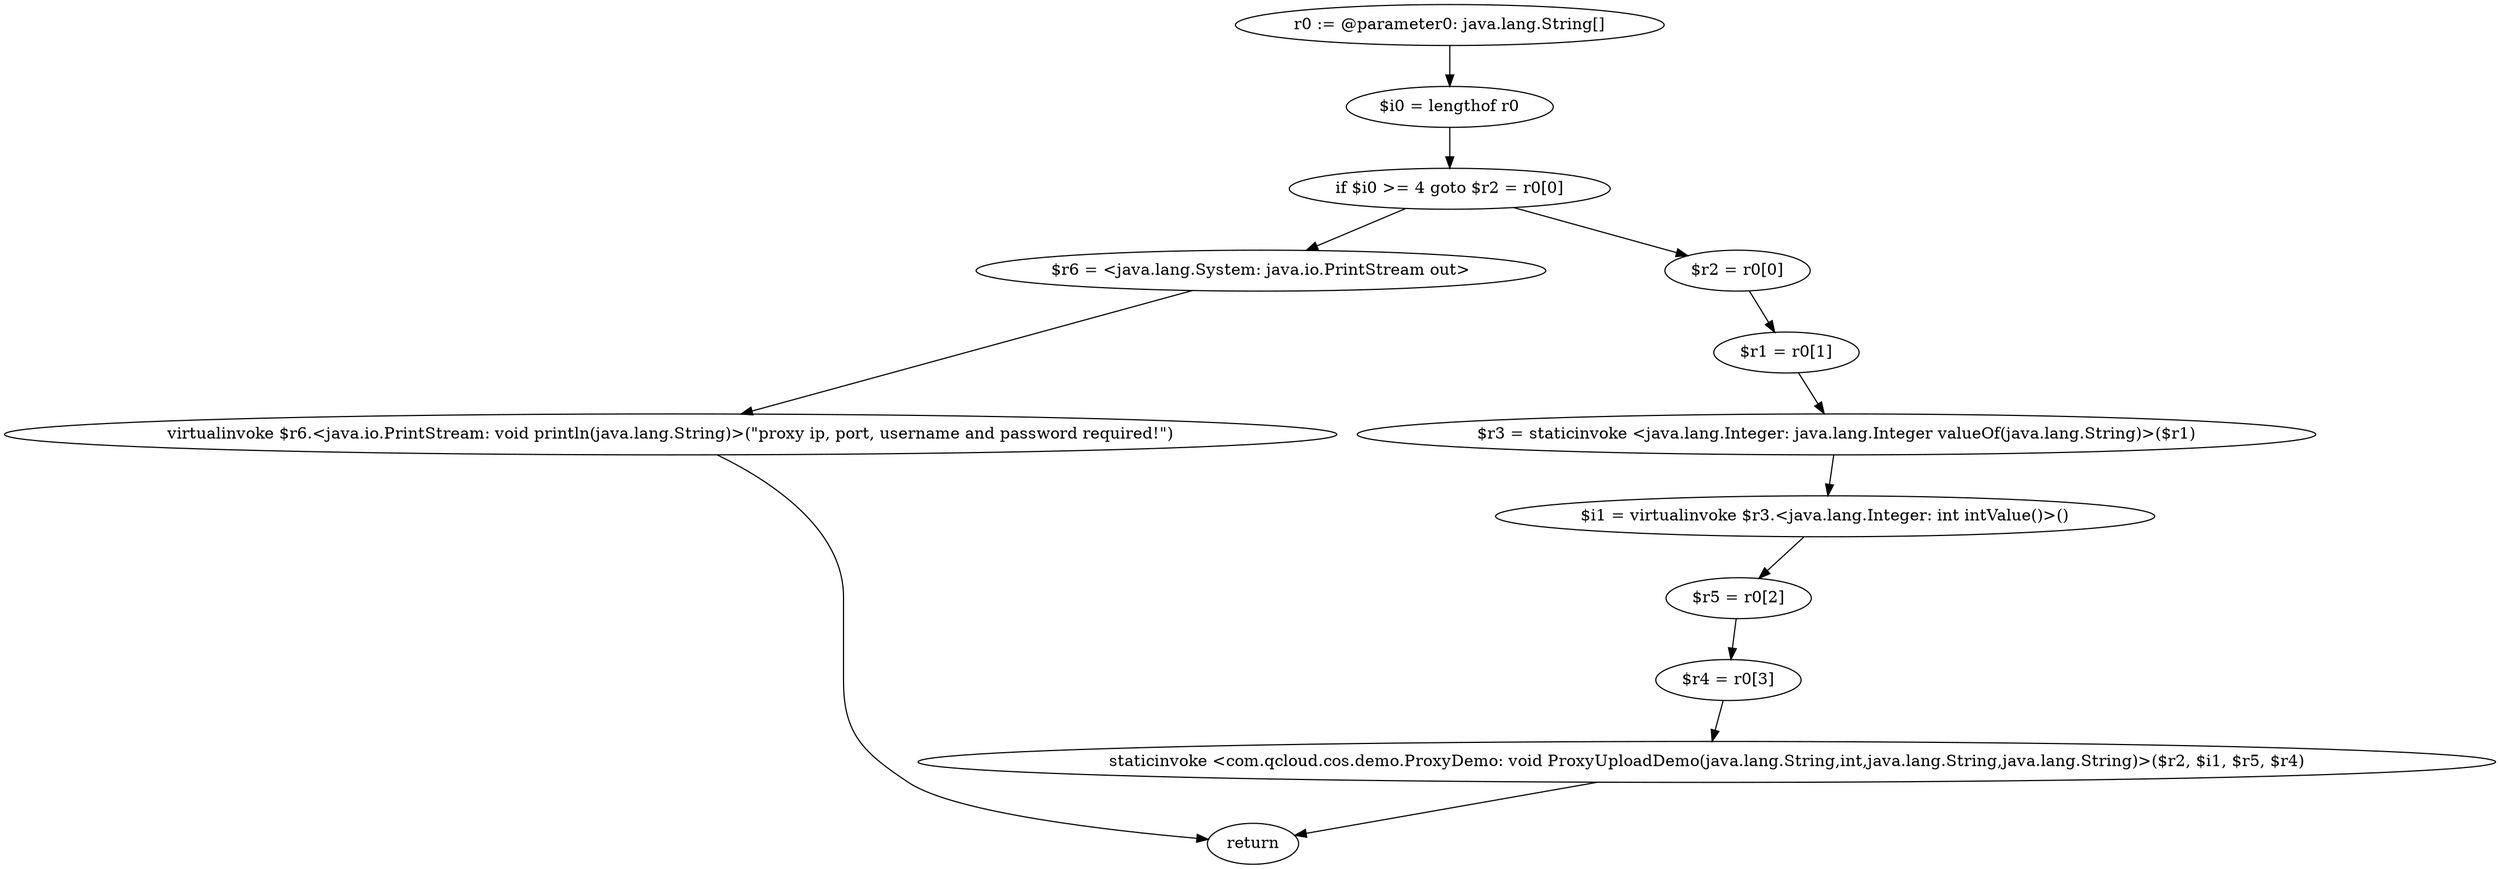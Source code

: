 digraph "unitGraph" {
    "r0 := @parameter0: java.lang.String[]"
    "$i0 = lengthof r0"
    "if $i0 >= 4 goto $r2 = r0[0]"
    "$r6 = <java.lang.System: java.io.PrintStream out>"
    "virtualinvoke $r6.<java.io.PrintStream: void println(java.lang.String)>(\"proxy ip, port, username and password required!\")"
    "return"
    "$r2 = r0[0]"
    "$r1 = r0[1]"
    "$r3 = staticinvoke <java.lang.Integer: java.lang.Integer valueOf(java.lang.String)>($r1)"
    "$i1 = virtualinvoke $r3.<java.lang.Integer: int intValue()>()"
    "$r5 = r0[2]"
    "$r4 = r0[3]"
    "staticinvoke <com.qcloud.cos.demo.ProxyDemo: void ProxyUploadDemo(java.lang.String,int,java.lang.String,java.lang.String)>($r2, $i1, $r5, $r4)"
    "r0 := @parameter0: java.lang.String[]"->"$i0 = lengthof r0";
    "$i0 = lengthof r0"->"if $i0 >= 4 goto $r2 = r0[0]";
    "if $i0 >= 4 goto $r2 = r0[0]"->"$r6 = <java.lang.System: java.io.PrintStream out>";
    "if $i0 >= 4 goto $r2 = r0[0]"->"$r2 = r0[0]";
    "$r6 = <java.lang.System: java.io.PrintStream out>"->"virtualinvoke $r6.<java.io.PrintStream: void println(java.lang.String)>(\"proxy ip, port, username and password required!\")";
    "virtualinvoke $r6.<java.io.PrintStream: void println(java.lang.String)>(\"proxy ip, port, username and password required!\")"->"return";
    "$r2 = r0[0]"->"$r1 = r0[1]";
    "$r1 = r0[1]"->"$r3 = staticinvoke <java.lang.Integer: java.lang.Integer valueOf(java.lang.String)>($r1)";
    "$r3 = staticinvoke <java.lang.Integer: java.lang.Integer valueOf(java.lang.String)>($r1)"->"$i1 = virtualinvoke $r3.<java.lang.Integer: int intValue()>()";
    "$i1 = virtualinvoke $r3.<java.lang.Integer: int intValue()>()"->"$r5 = r0[2]";
    "$r5 = r0[2]"->"$r4 = r0[3]";
    "$r4 = r0[3]"->"staticinvoke <com.qcloud.cos.demo.ProxyDemo: void ProxyUploadDemo(java.lang.String,int,java.lang.String,java.lang.String)>($r2, $i1, $r5, $r4)";
    "staticinvoke <com.qcloud.cos.demo.ProxyDemo: void ProxyUploadDemo(java.lang.String,int,java.lang.String,java.lang.String)>($r2, $i1, $r5, $r4)"->"return";
}
